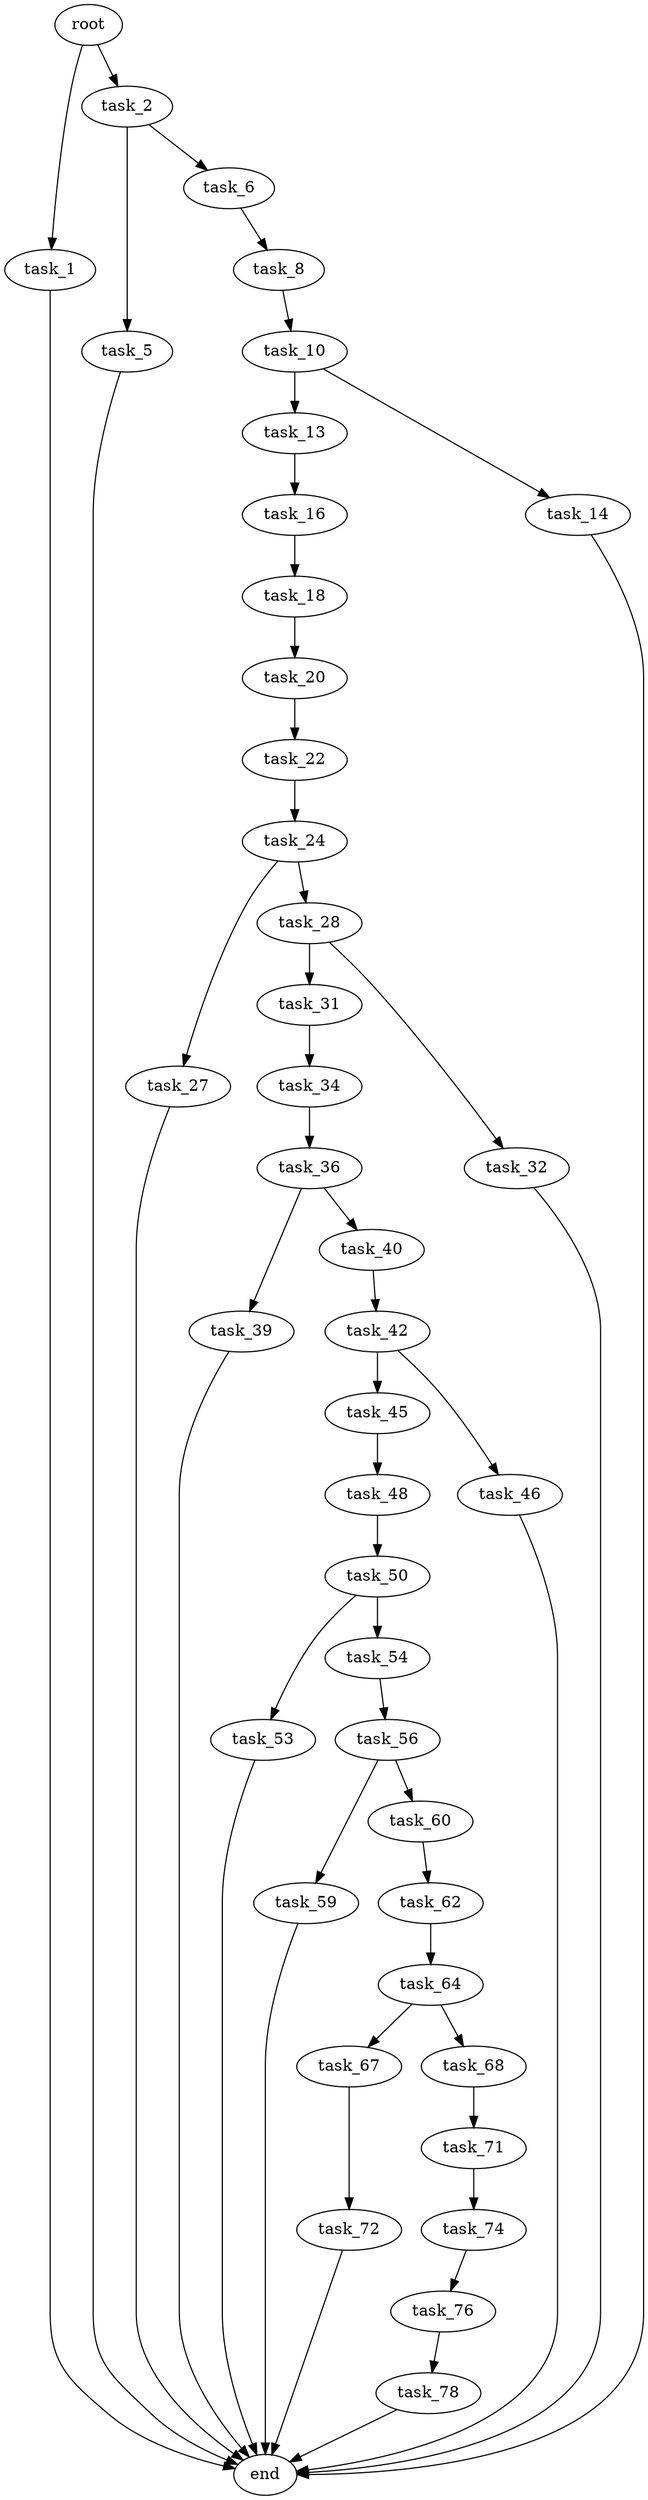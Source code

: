 digraph G {
  root [size="0.000000"];
  task_1 [size="206777407032.000000"];
  task_2 [size="28991029248.000000"];
  task_5 [size="4888990760.000000"];
  task_6 [size="134217728000.000000"];
  task_8 [size="43252183200.000000"];
  task_10 [size="32150249693.000000"];
  task_13 [size="451312620465.000000"];
  task_14 [size="52167286093.000000"];
  task_16 [size="123041388878.000000"];
  task_18 [size="45395572248.000000"];
  task_20 [size="276466737383.000000"];
  task_22 [size="86141001578.000000"];
  task_24 [size="16994799655.000000"];
  task_27 [size="446636670605.000000"];
  task_28 [size="559964906419.000000"];
  task_31 [size="470351296183.000000"];
  task_32 [size="66061317286.000000"];
  task_34 [size="481800968784.000000"];
  task_36 [size="608694942273.000000"];
  task_39 [size="782757789696.000000"];
  task_40 [size="8589934592.000000"];
  task_42 [size="28991029248.000000"];
  task_45 [size="212804512846.000000"];
  task_46 [size="52991643390.000000"];
  task_48 [size="134217728000.000000"];
  task_50 [size="68719476736.000000"];
  task_53 [size="1750598147.000000"];
  task_54 [size="16583110634.000000"];
  task_56 [size="8589934592.000000"];
  task_59 [size="782757789696.000000"];
  task_60 [size="969818723684.000000"];
  task_62 [size="677097930231.000000"];
  task_64 [size="92503767396.000000"];
  task_67 [size="8589934592.000000"];
  task_68 [size="6134223323.000000"];
  task_71 [size="782757789696.000000"];
  task_72 [size="3654754938.000000"];
  task_74 [size="17124532439.000000"];
  task_76 [size="11025554967.000000"];
  task_78 [size="102743415324.000000"];
  end [size="0.000000"];

  root -> task_1 [size="1.000000"];
  root -> task_2 [size="1.000000"];
  task_1 -> end [size="1.000000"];
  task_2 -> task_5 [size="75497472.000000"];
  task_2 -> task_6 [size="75497472.000000"];
  task_5 -> end [size="1.000000"];
  task_6 -> task_8 [size="209715200.000000"];
  task_8 -> task_10 [size="679477248.000000"];
  task_10 -> task_13 [size="536870912.000000"];
  task_10 -> task_14 [size="536870912.000000"];
  task_13 -> task_16 [size="411041792.000000"];
  task_14 -> end [size="1.000000"];
  task_16 -> task_18 [size="209715200.000000"];
  task_18 -> task_20 [size="75497472.000000"];
  task_20 -> task_22 [size="301989888.000000"];
  task_22 -> task_24 [size="75497472.000000"];
  task_24 -> task_27 [size="411041792.000000"];
  task_24 -> task_28 [size="411041792.000000"];
  task_27 -> end [size="1.000000"];
  task_28 -> task_31 [size="679477248.000000"];
  task_28 -> task_32 [size="679477248.000000"];
  task_31 -> task_34 [size="411041792.000000"];
  task_32 -> end [size="1.000000"];
  task_34 -> task_36 [size="838860800.000000"];
  task_36 -> task_39 [size="679477248.000000"];
  task_36 -> task_40 [size="679477248.000000"];
  task_39 -> end [size="1.000000"];
  task_40 -> task_42 [size="33554432.000000"];
  task_42 -> task_45 [size="75497472.000000"];
  task_42 -> task_46 [size="75497472.000000"];
  task_45 -> task_48 [size="301989888.000000"];
  task_46 -> end [size="1.000000"];
  task_48 -> task_50 [size="209715200.000000"];
  task_50 -> task_53 [size="134217728.000000"];
  task_50 -> task_54 [size="134217728.000000"];
  task_53 -> end [size="1.000000"];
  task_54 -> task_56 [size="411041792.000000"];
  task_56 -> task_59 [size="33554432.000000"];
  task_56 -> task_60 [size="33554432.000000"];
  task_59 -> end [size="1.000000"];
  task_60 -> task_62 [size="679477248.000000"];
  task_62 -> task_64 [size="838860800.000000"];
  task_64 -> task_67 [size="75497472.000000"];
  task_64 -> task_68 [size="75497472.000000"];
  task_67 -> task_72 [size="33554432.000000"];
  task_68 -> task_71 [size="134217728.000000"];
  task_71 -> task_74 [size="679477248.000000"];
  task_72 -> end [size="1.000000"];
  task_74 -> task_76 [size="838860800.000000"];
  task_76 -> task_78 [size="536870912.000000"];
  task_78 -> end [size="1.000000"];
}
